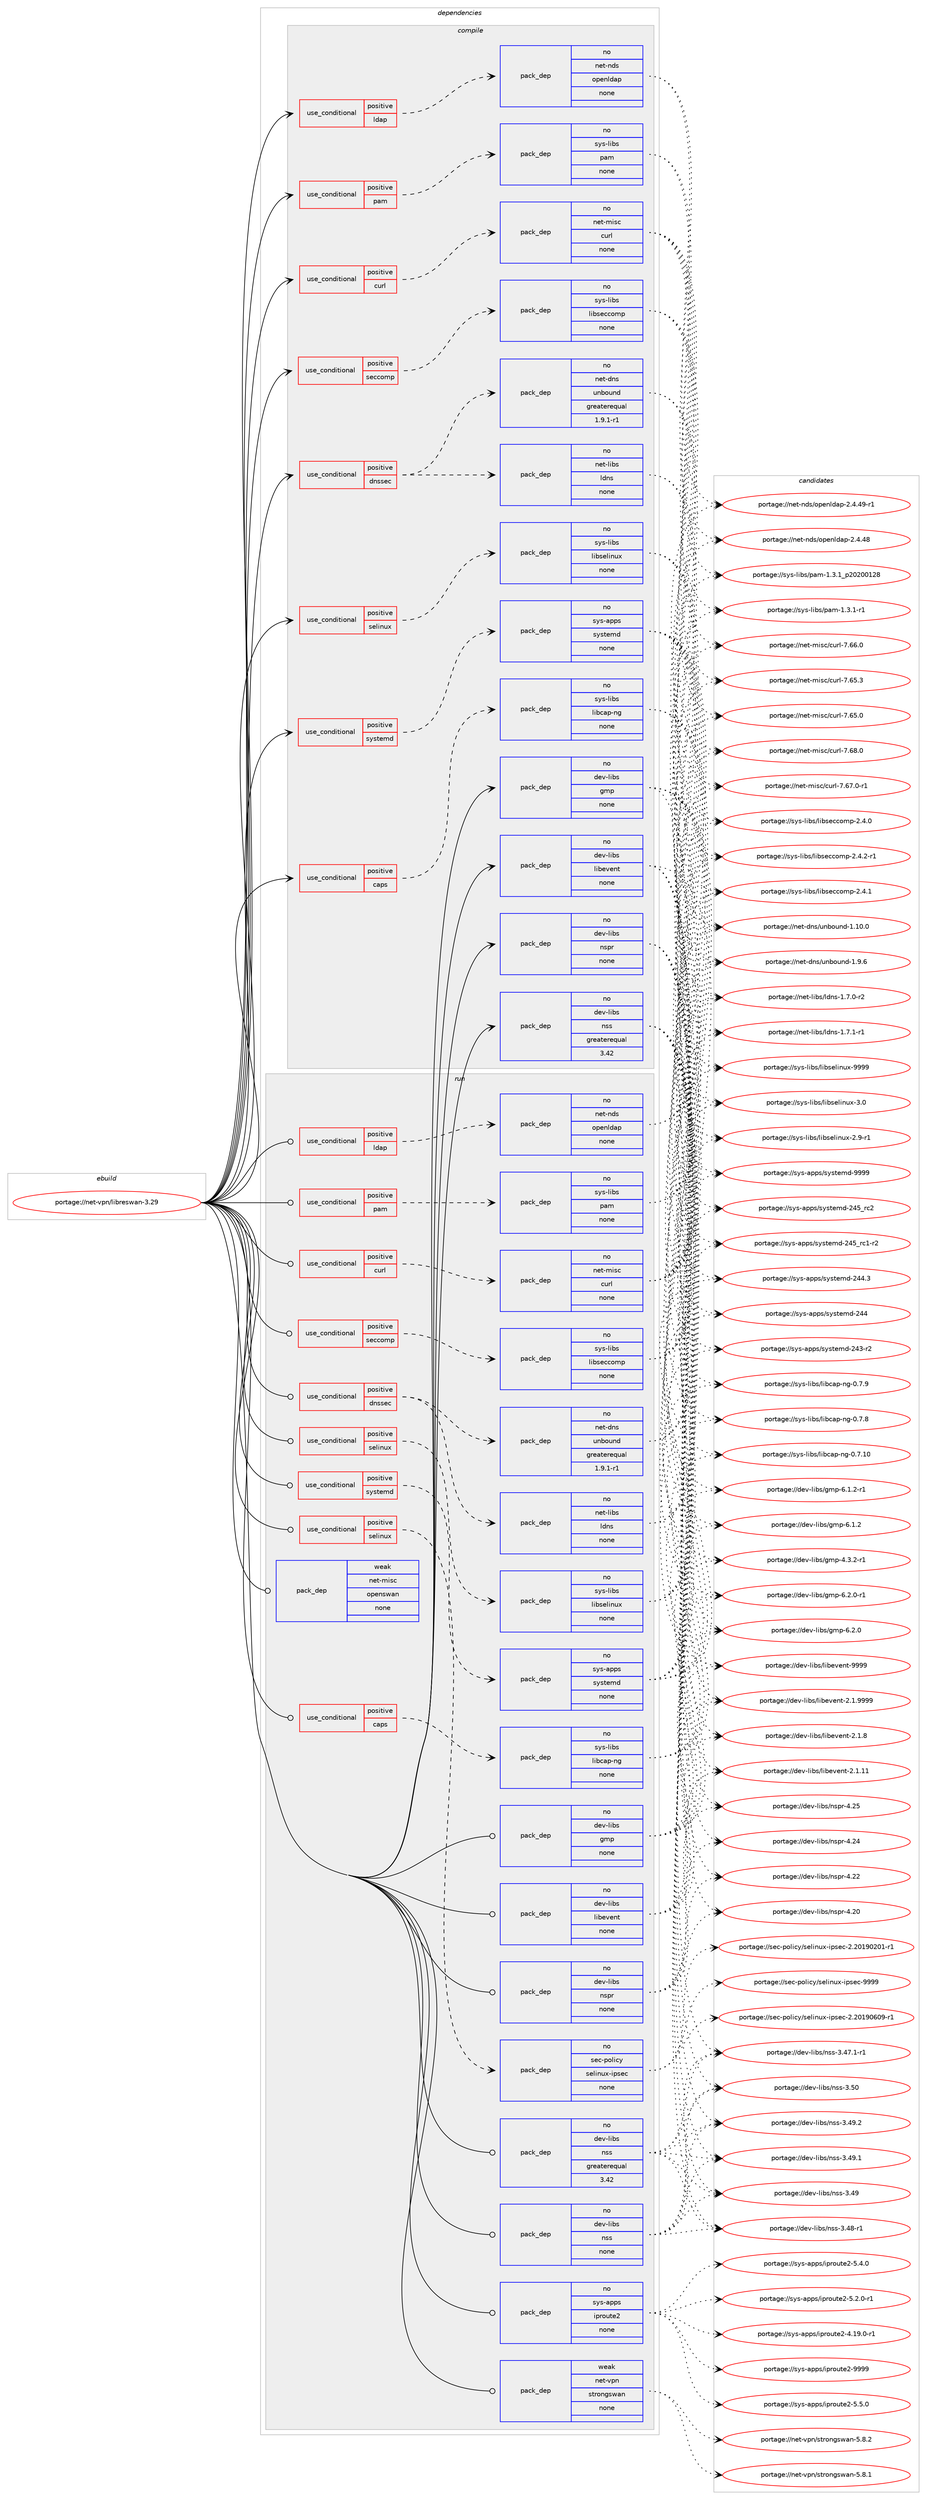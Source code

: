 digraph prolog {

# *************
# Graph options
# *************

newrank=true;
concentrate=true;
compound=true;
graph [rankdir=LR,fontname=Helvetica,fontsize=10,ranksep=1.5];#, ranksep=2.5, nodesep=0.2];
edge  [arrowhead=vee];
node  [fontname=Helvetica,fontsize=10];

# **********
# The ebuild
# **********

subgraph cluster_leftcol {
color=gray;
rank=same;
label=<<i>ebuild</i>>;
id [label="portage://net-vpn/libreswan-3.29", color=red, width=4, href="../net-vpn/libreswan-3.29.svg"];
}

# ****************
# The dependencies
# ****************

subgraph cluster_midcol {
color=gray;
label=<<i>dependencies</i>>;
subgraph cluster_compile {
fillcolor="#eeeeee";
style=filled;
label=<<i>compile</i>>;
subgraph cond12761 {
dependency65614 [label=<<TABLE BORDER="0" CELLBORDER="1" CELLSPACING="0" CELLPADDING="4"><TR><TD ROWSPAN="3" CELLPADDING="10">use_conditional</TD></TR><TR><TD>positive</TD></TR><TR><TD>caps</TD></TR></TABLE>>, shape=none, color=red];
subgraph pack51552 {
dependency65615 [label=<<TABLE BORDER="0" CELLBORDER="1" CELLSPACING="0" CELLPADDING="4" WIDTH="220"><TR><TD ROWSPAN="6" CELLPADDING="30">pack_dep</TD></TR><TR><TD WIDTH="110">no</TD></TR><TR><TD>sys-libs</TD></TR><TR><TD>libcap-ng</TD></TR><TR><TD>none</TD></TR><TR><TD></TD></TR></TABLE>>, shape=none, color=blue];
}
dependency65614:e -> dependency65615:w [weight=20,style="dashed",arrowhead="vee"];
}
id:e -> dependency65614:w [weight=20,style="solid",arrowhead="vee"];
subgraph cond12762 {
dependency65616 [label=<<TABLE BORDER="0" CELLBORDER="1" CELLSPACING="0" CELLPADDING="4"><TR><TD ROWSPAN="3" CELLPADDING="10">use_conditional</TD></TR><TR><TD>positive</TD></TR><TR><TD>curl</TD></TR></TABLE>>, shape=none, color=red];
subgraph pack51553 {
dependency65617 [label=<<TABLE BORDER="0" CELLBORDER="1" CELLSPACING="0" CELLPADDING="4" WIDTH="220"><TR><TD ROWSPAN="6" CELLPADDING="30">pack_dep</TD></TR><TR><TD WIDTH="110">no</TD></TR><TR><TD>net-misc</TD></TR><TR><TD>curl</TD></TR><TR><TD>none</TD></TR><TR><TD></TD></TR></TABLE>>, shape=none, color=blue];
}
dependency65616:e -> dependency65617:w [weight=20,style="dashed",arrowhead="vee"];
}
id:e -> dependency65616:w [weight=20,style="solid",arrowhead="vee"];
subgraph cond12763 {
dependency65618 [label=<<TABLE BORDER="0" CELLBORDER="1" CELLSPACING="0" CELLPADDING="4"><TR><TD ROWSPAN="3" CELLPADDING="10">use_conditional</TD></TR><TR><TD>positive</TD></TR><TR><TD>dnssec</TD></TR></TABLE>>, shape=none, color=red];
subgraph pack51554 {
dependency65619 [label=<<TABLE BORDER="0" CELLBORDER="1" CELLSPACING="0" CELLPADDING="4" WIDTH="220"><TR><TD ROWSPAN="6" CELLPADDING="30">pack_dep</TD></TR><TR><TD WIDTH="110">no</TD></TR><TR><TD>net-dns</TD></TR><TR><TD>unbound</TD></TR><TR><TD>greaterequal</TD></TR><TR><TD>1.9.1-r1</TD></TR></TABLE>>, shape=none, color=blue];
}
dependency65618:e -> dependency65619:w [weight=20,style="dashed",arrowhead="vee"];
subgraph pack51555 {
dependency65620 [label=<<TABLE BORDER="0" CELLBORDER="1" CELLSPACING="0" CELLPADDING="4" WIDTH="220"><TR><TD ROWSPAN="6" CELLPADDING="30">pack_dep</TD></TR><TR><TD WIDTH="110">no</TD></TR><TR><TD>net-libs</TD></TR><TR><TD>ldns</TD></TR><TR><TD>none</TD></TR><TR><TD></TD></TR></TABLE>>, shape=none, color=blue];
}
dependency65618:e -> dependency65620:w [weight=20,style="dashed",arrowhead="vee"];
}
id:e -> dependency65618:w [weight=20,style="solid",arrowhead="vee"];
subgraph cond12764 {
dependency65621 [label=<<TABLE BORDER="0" CELLBORDER="1" CELLSPACING="0" CELLPADDING="4"><TR><TD ROWSPAN="3" CELLPADDING="10">use_conditional</TD></TR><TR><TD>positive</TD></TR><TR><TD>ldap</TD></TR></TABLE>>, shape=none, color=red];
subgraph pack51556 {
dependency65622 [label=<<TABLE BORDER="0" CELLBORDER="1" CELLSPACING="0" CELLPADDING="4" WIDTH="220"><TR><TD ROWSPAN="6" CELLPADDING="30">pack_dep</TD></TR><TR><TD WIDTH="110">no</TD></TR><TR><TD>net-nds</TD></TR><TR><TD>openldap</TD></TR><TR><TD>none</TD></TR><TR><TD></TD></TR></TABLE>>, shape=none, color=blue];
}
dependency65621:e -> dependency65622:w [weight=20,style="dashed",arrowhead="vee"];
}
id:e -> dependency65621:w [weight=20,style="solid",arrowhead="vee"];
subgraph cond12765 {
dependency65623 [label=<<TABLE BORDER="0" CELLBORDER="1" CELLSPACING="0" CELLPADDING="4"><TR><TD ROWSPAN="3" CELLPADDING="10">use_conditional</TD></TR><TR><TD>positive</TD></TR><TR><TD>pam</TD></TR></TABLE>>, shape=none, color=red];
subgraph pack51557 {
dependency65624 [label=<<TABLE BORDER="0" CELLBORDER="1" CELLSPACING="0" CELLPADDING="4" WIDTH="220"><TR><TD ROWSPAN="6" CELLPADDING="30">pack_dep</TD></TR><TR><TD WIDTH="110">no</TD></TR><TR><TD>sys-libs</TD></TR><TR><TD>pam</TD></TR><TR><TD>none</TD></TR><TR><TD></TD></TR></TABLE>>, shape=none, color=blue];
}
dependency65623:e -> dependency65624:w [weight=20,style="dashed",arrowhead="vee"];
}
id:e -> dependency65623:w [weight=20,style="solid",arrowhead="vee"];
subgraph cond12766 {
dependency65625 [label=<<TABLE BORDER="0" CELLBORDER="1" CELLSPACING="0" CELLPADDING="4"><TR><TD ROWSPAN="3" CELLPADDING="10">use_conditional</TD></TR><TR><TD>positive</TD></TR><TR><TD>seccomp</TD></TR></TABLE>>, shape=none, color=red];
subgraph pack51558 {
dependency65626 [label=<<TABLE BORDER="0" CELLBORDER="1" CELLSPACING="0" CELLPADDING="4" WIDTH="220"><TR><TD ROWSPAN="6" CELLPADDING="30">pack_dep</TD></TR><TR><TD WIDTH="110">no</TD></TR><TR><TD>sys-libs</TD></TR><TR><TD>libseccomp</TD></TR><TR><TD>none</TD></TR><TR><TD></TD></TR></TABLE>>, shape=none, color=blue];
}
dependency65625:e -> dependency65626:w [weight=20,style="dashed",arrowhead="vee"];
}
id:e -> dependency65625:w [weight=20,style="solid",arrowhead="vee"];
subgraph cond12767 {
dependency65627 [label=<<TABLE BORDER="0" CELLBORDER="1" CELLSPACING="0" CELLPADDING="4"><TR><TD ROWSPAN="3" CELLPADDING="10">use_conditional</TD></TR><TR><TD>positive</TD></TR><TR><TD>selinux</TD></TR></TABLE>>, shape=none, color=red];
subgraph pack51559 {
dependency65628 [label=<<TABLE BORDER="0" CELLBORDER="1" CELLSPACING="0" CELLPADDING="4" WIDTH="220"><TR><TD ROWSPAN="6" CELLPADDING="30">pack_dep</TD></TR><TR><TD WIDTH="110">no</TD></TR><TR><TD>sys-libs</TD></TR><TR><TD>libselinux</TD></TR><TR><TD>none</TD></TR><TR><TD></TD></TR></TABLE>>, shape=none, color=blue];
}
dependency65627:e -> dependency65628:w [weight=20,style="dashed",arrowhead="vee"];
}
id:e -> dependency65627:w [weight=20,style="solid",arrowhead="vee"];
subgraph cond12768 {
dependency65629 [label=<<TABLE BORDER="0" CELLBORDER="1" CELLSPACING="0" CELLPADDING="4"><TR><TD ROWSPAN="3" CELLPADDING="10">use_conditional</TD></TR><TR><TD>positive</TD></TR><TR><TD>systemd</TD></TR></TABLE>>, shape=none, color=red];
subgraph pack51560 {
dependency65630 [label=<<TABLE BORDER="0" CELLBORDER="1" CELLSPACING="0" CELLPADDING="4" WIDTH="220"><TR><TD ROWSPAN="6" CELLPADDING="30">pack_dep</TD></TR><TR><TD WIDTH="110">no</TD></TR><TR><TD>sys-apps</TD></TR><TR><TD>systemd</TD></TR><TR><TD>none</TD></TR><TR><TD></TD></TR></TABLE>>, shape=none, color=blue];
}
dependency65629:e -> dependency65630:w [weight=20,style="dashed",arrowhead="vee"];
}
id:e -> dependency65629:w [weight=20,style="solid",arrowhead="vee"];
subgraph pack51561 {
dependency65631 [label=<<TABLE BORDER="0" CELLBORDER="1" CELLSPACING="0" CELLPADDING="4" WIDTH="220"><TR><TD ROWSPAN="6" CELLPADDING="30">pack_dep</TD></TR><TR><TD WIDTH="110">no</TD></TR><TR><TD>dev-libs</TD></TR><TR><TD>gmp</TD></TR><TR><TD>none</TD></TR><TR><TD></TD></TR></TABLE>>, shape=none, color=blue];
}
id:e -> dependency65631:w [weight=20,style="solid",arrowhead="vee"];
subgraph pack51562 {
dependency65632 [label=<<TABLE BORDER="0" CELLBORDER="1" CELLSPACING="0" CELLPADDING="4" WIDTH="220"><TR><TD ROWSPAN="6" CELLPADDING="30">pack_dep</TD></TR><TR><TD WIDTH="110">no</TD></TR><TR><TD>dev-libs</TD></TR><TR><TD>libevent</TD></TR><TR><TD>none</TD></TR><TR><TD></TD></TR></TABLE>>, shape=none, color=blue];
}
id:e -> dependency65632:w [weight=20,style="solid",arrowhead="vee"];
subgraph pack51563 {
dependency65633 [label=<<TABLE BORDER="0" CELLBORDER="1" CELLSPACING="0" CELLPADDING="4" WIDTH="220"><TR><TD ROWSPAN="6" CELLPADDING="30">pack_dep</TD></TR><TR><TD WIDTH="110">no</TD></TR><TR><TD>dev-libs</TD></TR><TR><TD>nspr</TD></TR><TR><TD>none</TD></TR><TR><TD></TD></TR></TABLE>>, shape=none, color=blue];
}
id:e -> dependency65633:w [weight=20,style="solid",arrowhead="vee"];
subgraph pack51564 {
dependency65634 [label=<<TABLE BORDER="0" CELLBORDER="1" CELLSPACING="0" CELLPADDING="4" WIDTH="220"><TR><TD ROWSPAN="6" CELLPADDING="30">pack_dep</TD></TR><TR><TD WIDTH="110">no</TD></TR><TR><TD>dev-libs</TD></TR><TR><TD>nss</TD></TR><TR><TD>greaterequal</TD></TR><TR><TD>3.42</TD></TR></TABLE>>, shape=none, color=blue];
}
id:e -> dependency65634:w [weight=20,style="solid",arrowhead="vee"];
}
subgraph cluster_compileandrun {
fillcolor="#eeeeee";
style=filled;
label=<<i>compile and run</i>>;
}
subgraph cluster_run {
fillcolor="#eeeeee";
style=filled;
label=<<i>run</i>>;
subgraph cond12769 {
dependency65635 [label=<<TABLE BORDER="0" CELLBORDER="1" CELLSPACING="0" CELLPADDING="4"><TR><TD ROWSPAN="3" CELLPADDING="10">use_conditional</TD></TR><TR><TD>positive</TD></TR><TR><TD>caps</TD></TR></TABLE>>, shape=none, color=red];
subgraph pack51565 {
dependency65636 [label=<<TABLE BORDER="0" CELLBORDER="1" CELLSPACING="0" CELLPADDING="4" WIDTH="220"><TR><TD ROWSPAN="6" CELLPADDING="30">pack_dep</TD></TR><TR><TD WIDTH="110">no</TD></TR><TR><TD>sys-libs</TD></TR><TR><TD>libcap-ng</TD></TR><TR><TD>none</TD></TR><TR><TD></TD></TR></TABLE>>, shape=none, color=blue];
}
dependency65635:e -> dependency65636:w [weight=20,style="dashed",arrowhead="vee"];
}
id:e -> dependency65635:w [weight=20,style="solid",arrowhead="odot"];
subgraph cond12770 {
dependency65637 [label=<<TABLE BORDER="0" CELLBORDER="1" CELLSPACING="0" CELLPADDING="4"><TR><TD ROWSPAN="3" CELLPADDING="10">use_conditional</TD></TR><TR><TD>positive</TD></TR><TR><TD>curl</TD></TR></TABLE>>, shape=none, color=red];
subgraph pack51566 {
dependency65638 [label=<<TABLE BORDER="0" CELLBORDER="1" CELLSPACING="0" CELLPADDING="4" WIDTH="220"><TR><TD ROWSPAN="6" CELLPADDING="30">pack_dep</TD></TR><TR><TD WIDTH="110">no</TD></TR><TR><TD>net-misc</TD></TR><TR><TD>curl</TD></TR><TR><TD>none</TD></TR><TR><TD></TD></TR></TABLE>>, shape=none, color=blue];
}
dependency65637:e -> dependency65638:w [weight=20,style="dashed",arrowhead="vee"];
}
id:e -> dependency65637:w [weight=20,style="solid",arrowhead="odot"];
subgraph cond12771 {
dependency65639 [label=<<TABLE BORDER="0" CELLBORDER="1" CELLSPACING="0" CELLPADDING="4"><TR><TD ROWSPAN="3" CELLPADDING="10">use_conditional</TD></TR><TR><TD>positive</TD></TR><TR><TD>dnssec</TD></TR></TABLE>>, shape=none, color=red];
subgraph pack51567 {
dependency65640 [label=<<TABLE BORDER="0" CELLBORDER="1" CELLSPACING="0" CELLPADDING="4" WIDTH="220"><TR><TD ROWSPAN="6" CELLPADDING="30">pack_dep</TD></TR><TR><TD WIDTH="110">no</TD></TR><TR><TD>net-dns</TD></TR><TR><TD>unbound</TD></TR><TR><TD>greaterequal</TD></TR><TR><TD>1.9.1-r1</TD></TR></TABLE>>, shape=none, color=blue];
}
dependency65639:e -> dependency65640:w [weight=20,style="dashed",arrowhead="vee"];
subgraph pack51568 {
dependency65641 [label=<<TABLE BORDER="0" CELLBORDER="1" CELLSPACING="0" CELLPADDING="4" WIDTH="220"><TR><TD ROWSPAN="6" CELLPADDING="30">pack_dep</TD></TR><TR><TD WIDTH="110">no</TD></TR><TR><TD>net-libs</TD></TR><TR><TD>ldns</TD></TR><TR><TD>none</TD></TR><TR><TD></TD></TR></TABLE>>, shape=none, color=blue];
}
dependency65639:e -> dependency65641:w [weight=20,style="dashed",arrowhead="vee"];
}
id:e -> dependency65639:w [weight=20,style="solid",arrowhead="odot"];
subgraph cond12772 {
dependency65642 [label=<<TABLE BORDER="0" CELLBORDER="1" CELLSPACING="0" CELLPADDING="4"><TR><TD ROWSPAN="3" CELLPADDING="10">use_conditional</TD></TR><TR><TD>positive</TD></TR><TR><TD>ldap</TD></TR></TABLE>>, shape=none, color=red];
subgraph pack51569 {
dependency65643 [label=<<TABLE BORDER="0" CELLBORDER="1" CELLSPACING="0" CELLPADDING="4" WIDTH="220"><TR><TD ROWSPAN="6" CELLPADDING="30">pack_dep</TD></TR><TR><TD WIDTH="110">no</TD></TR><TR><TD>net-nds</TD></TR><TR><TD>openldap</TD></TR><TR><TD>none</TD></TR><TR><TD></TD></TR></TABLE>>, shape=none, color=blue];
}
dependency65642:e -> dependency65643:w [weight=20,style="dashed",arrowhead="vee"];
}
id:e -> dependency65642:w [weight=20,style="solid",arrowhead="odot"];
subgraph cond12773 {
dependency65644 [label=<<TABLE BORDER="0" CELLBORDER="1" CELLSPACING="0" CELLPADDING="4"><TR><TD ROWSPAN="3" CELLPADDING="10">use_conditional</TD></TR><TR><TD>positive</TD></TR><TR><TD>pam</TD></TR></TABLE>>, shape=none, color=red];
subgraph pack51570 {
dependency65645 [label=<<TABLE BORDER="0" CELLBORDER="1" CELLSPACING="0" CELLPADDING="4" WIDTH="220"><TR><TD ROWSPAN="6" CELLPADDING="30">pack_dep</TD></TR><TR><TD WIDTH="110">no</TD></TR><TR><TD>sys-libs</TD></TR><TR><TD>pam</TD></TR><TR><TD>none</TD></TR><TR><TD></TD></TR></TABLE>>, shape=none, color=blue];
}
dependency65644:e -> dependency65645:w [weight=20,style="dashed",arrowhead="vee"];
}
id:e -> dependency65644:w [weight=20,style="solid",arrowhead="odot"];
subgraph cond12774 {
dependency65646 [label=<<TABLE BORDER="0" CELLBORDER="1" CELLSPACING="0" CELLPADDING="4"><TR><TD ROWSPAN="3" CELLPADDING="10">use_conditional</TD></TR><TR><TD>positive</TD></TR><TR><TD>seccomp</TD></TR></TABLE>>, shape=none, color=red];
subgraph pack51571 {
dependency65647 [label=<<TABLE BORDER="0" CELLBORDER="1" CELLSPACING="0" CELLPADDING="4" WIDTH="220"><TR><TD ROWSPAN="6" CELLPADDING="30">pack_dep</TD></TR><TR><TD WIDTH="110">no</TD></TR><TR><TD>sys-libs</TD></TR><TR><TD>libseccomp</TD></TR><TR><TD>none</TD></TR><TR><TD></TD></TR></TABLE>>, shape=none, color=blue];
}
dependency65646:e -> dependency65647:w [weight=20,style="dashed",arrowhead="vee"];
}
id:e -> dependency65646:w [weight=20,style="solid",arrowhead="odot"];
subgraph cond12775 {
dependency65648 [label=<<TABLE BORDER="0" CELLBORDER="1" CELLSPACING="0" CELLPADDING="4"><TR><TD ROWSPAN="3" CELLPADDING="10">use_conditional</TD></TR><TR><TD>positive</TD></TR><TR><TD>selinux</TD></TR></TABLE>>, shape=none, color=red];
subgraph pack51572 {
dependency65649 [label=<<TABLE BORDER="0" CELLBORDER="1" CELLSPACING="0" CELLPADDING="4" WIDTH="220"><TR><TD ROWSPAN="6" CELLPADDING="30">pack_dep</TD></TR><TR><TD WIDTH="110">no</TD></TR><TR><TD>sec-policy</TD></TR><TR><TD>selinux-ipsec</TD></TR><TR><TD>none</TD></TR><TR><TD></TD></TR></TABLE>>, shape=none, color=blue];
}
dependency65648:e -> dependency65649:w [weight=20,style="dashed",arrowhead="vee"];
}
id:e -> dependency65648:w [weight=20,style="solid",arrowhead="odot"];
subgraph cond12776 {
dependency65650 [label=<<TABLE BORDER="0" CELLBORDER="1" CELLSPACING="0" CELLPADDING="4"><TR><TD ROWSPAN="3" CELLPADDING="10">use_conditional</TD></TR><TR><TD>positive</TD></TR><TR><TD>selinux</TD></TR></TABLE>>, shape=none, color=red];
subgraph pack51573 {
dependency65651 [label=<<TABLE BORDER="0" CELLBORDER="1" CELLSPACING="0" CELLPADDING="4" WIDTH="220"><TR><TD ROWSPAN="6" CELLPADDING="30">pack_dep</TD></TR><TR><TD WIDTH="110">no</TD></TR><TR><TD>sys-libs</TD></TR><TR><TD>libselinux</TD></TR><TR><TD>none</TD></TR><TR><TD></TD></TR></TABLE>>, shape=none, color=blue];
}
dependency65650:e -> dependency65651:w [weight=20,style="dashed",arrowhead="vee"];
}
id:e -> dependency65650:w [weight=20,style="solid",arrowhead="odot"];
subgraph cond12777 {
dependency65652 [label=<<TABLE BORDER="0" CELLBORDER="1" CELLSPACING="0" CELLPADDING="4"><TR><TD ROWSPAN="3" CELLPADDING="10">use_conditional</TD></TR><TR><TD>positive</TD></TR><TR><TD>systemd</TD></TR></TABLE>>, shape=none, color=red];
subgraph pack51574 {
dependency65653 [label=<<TABLE BORDER="0" CELLBORDER="1" CELLSPACING="0" CELLPADDING="4" WIDTH="220"><TR><TD ROWSPAN="6" CELLPADDING="30">pack_dep</TD></TR><TR><TD WIDTH="110">no</TD></TR><TR><TD>sys-apps</TD></TR><TR><TD>systemd</TD></TR><TR><TD>none</TD></TR><TR><TD></TD></TR></TABLE>>, shape=none, color=blue];
}
dependency65652:e -> dependency65653:w [weight=20,style="dashed",arrowhead="vee"];
}
id:e -> dependency65652:w [weight=20,style="solid",arrowhead="odot"];
subgraph pack51575 {
dependency65654 [label=<<TABLE BORDER="0" CELLBORDER="1" CELLSPACING="0" CELLPADDING="4" WIDTH="220"><TR><TD ROWSPAN="6" CELLPADDING="30">pack_dep</TD></TR><TR><TD WIDTH="110">no</TD></TR><TR><TD>dev-libs</TD></TR><TR><TD>gmp</TD></TR><TR><TD>none</TD></TR><TR><TD></TD></TR></TABLE>>, shape=none, color=blue];
}
id:e -> dependency65654:w [weight=20,style="solid",arrowhead="odot"];
subgraph pack51576 {
dependency65655 [label=<<TABLE BORDER="0" CELLBORDER="1" CELLSPACING="0" CELLPADDING="4" WIDTH="220"><TR><TD ROWSPAN="6" CELLPADDING="30">pack_dep</TD></TR><TR><TD WIDTH="110">no</TD></TR><TR><TD>dev-libs</TD></TR><TR><TD>libevent</TD></TR><TR><TD>none</TD></TR><TR><TD></TD></TR></TABLE>>, shape=none, color=blue];
}
id:e -> dependency65655:w [weight=20,style="solid",arrowhead="odot"];
subgraph pack51577 {
dependency65656 [label=<<TABLE BORDER="0" CELLBORDER="1" CELLSPACING="0" CELLPADDING="4" WIDTH="220"><TR><TD ROWSPAN="6" CELLPADDING="30">pack_dep</TD></TR><TR><TD WIDTH="110">no</TD></TR><TR><TD>dev-libs</TD></TR><TR><TD>nspr</TD></TR><TR><TD>none</TD></TR><TR><TD></TD></TR></TABLE>>, shape=none, color=blue];
}
id:e -> dependency65656:w [weight=20,style="solid",arrowhead="odot"];
subgraph pack51578 {
dependency65657 [label=<<TABLE BORDER="0" CELLBORDER="1" CELLSPACING="0" CELLPADDING="4" WIDTH="220"><TR><TD ROWSPAN="6" CELLPADDING="30">pack_dep</TD></TR><TR><TD WIDTH="110">no</TD></TR><TR><TD>dev-libs</TD></TR><TR><TD>nss</TD></TR><TR><TD>greaterequal</TD></TR><TR><TD>3.42</TD></TR></TABLE>>, shape=none, color=blue];
}
id:e -> dependency65657:w [weight=20,style="solid",arrowhead="odot"];
subgraph pack51579 {
dependency65658 [label=<<TABLE BORDER="0" CELLBORDER="1" CELLSPACING="0" CELLPADDING="4" WIDTH="220"><TR><TD ROWSPAN="6" CELLPADDING="30">pack_dep</TD></TR><TR><TD WIDTH="110">no</TD></TR><TR><TD>dev-libs</TD></TR><TR><TD>nss</TD></TR><TR><TD>none</TD></TR><TR><TD></TD></TR></TABLE>>, shape=none, color=blue];
}
id:e -> dependency65658:w [weight=20,style="solid",arrowhead="odot"];
subgraph pack51580 {
dependency65659 [label=<<TABLE BORDER="0" CELLBORDER="1" CELLSPACING="0" CELLPADDING="4" WIDTH="220"><TR><TD ROWSPAN="6" CELLPADDING="30">pack_dep</TD></TR><TR><TD WIDTH="110">no</TD></TR><TR><TD>sys-apps</TD></TR><TR><TD>iproute2</TD></TR><TR><TD>none</TD></TR><TR><TD></TD></TR></TABLE>>, shape=none, color=blue];
}
id:e -> dependency65659:w [weight=20,style="solid",arrowhead="odot"];
subgraph pack51581 {
dependency65660 [label=<<TABLE BORDER="0" CELLBORDER="1" CELLSPACING="0" CELLPADDING="4" WIDTH="220"><TR><TD ROWSPAN="6" CELLPADDING="30">pack_dep</TD></TR><TR><TD WIDTH="110">weak</TD></TR><TR><TD>net-misc</TD></TR><TR><TD>openswan</TD></TR><TR><TD>none</TD></TR><TR><TD></TD></TR></TABLE>>, shape=none, color=blue];
}
id:e -> dependency65660:w [weight=20,style="solid",arrowhead="odot"];
subgraph pack51582 {
dependency65661 [label=<<TABLE BORDER="0" CELLBORDER="1" CELLSPACING="0" CELLPADDING="4" WIDTH="220"><TR><TD ROWSPAN="6" CELLPADDING="30">pack_dep</TD></TR><TR><TD WIDTH="110">weak</TD></TR><TR><TD>net-vpn</TD></TR><TR><TD>strongswan</TD></TR><TR><TD>none</TD></TR><TR><TD></TD></TR></TABLE>>, shape=none, color=blue];
}
id:e -> dependency65661:w [weight=20,style="solid",arrowhead="odot"];
}
}

# **************
# The candidates
# **************

subgraph cluster_choices {
rank=same;
color=gray;
label=<<i>candidates</i>>;

subgraph choice51552 {
color=black;
nodesep=1;
choice11512111545108105981154710810598999711245110103454846554657 [label="portage://sys-libs/libcap-ng-0.7.9", color=red, width=4,href="../sys-libs/libcap-ng-0.7.9.svg"];
choice11512111545108105981154710810598999711245110103454846554656 [label="portage://sys-libs/libcap-ng-0.7.8", color=red, width=4,href="../sys-libs/libcap-ng-0.7.8.svg"];
choice1151211154510810598115471081059899971124511010345484655464948 [label="portage://sys-libs/libcap-ng-0.7.10", color=red, width=4,href="../sys-libs/libcap-ng-0.7.10.svg"];
dependency65615:e -> choice11512111545108105981154710810598999711245110103454846554657:w [style=dotted,weight="100"];
dependency65615:e -> choice11512111545108105981154710810598999711245110103454846554656:w [style=dotted,weight="100"];
dependency65615:e -> choice1151211154510810598115471081059899971124511010345484655464948:w [style=dotted,weight="100"];
}
subgraph choice51553 {
color=black;
nodesep=1;
choice1101011164510910511599479911711410845554654564648 [label="portage://net-misc/curl-7.68.0", color=red, width=4,href="../net-misc/curl-7.68.0.svg"];
choice11010111645109105115994799117114108455546545546484511449 [label="portage://net-misc/curl-7.67.0-r1", color=red, width=4,href="../net-misc/curl-7.67.0-r1.svg"];
choice1101011164510910511599479911711410845554654544648 [label="portage://net-misc/curl-7.66.0", color=red, width=4,href="../net-misc/curl-7.66.0.svg"];
choice1101011164510910511599479911711410845554654534651 [label="portage://net-misc/curl-7.65.3", color=red, width=4,href="../net-misc/curl-7.65.3.svg"];
choice1101011164510910511599479911711410845554654534648 [label="portage://net-misc/curl-7.65.0", color=red, width=4,href="../net-misc/curl-7.65.0.svg"];
dependency65617:e -> choice1101011164510910511599479911711410845554654564648:w [style=dotted,weight="100"];
dependency65617:e -> choice11010111645109105115994799117114108455546545546484511449:w [style=dotted,weight="100"];
dependency65617:e -> choice1101011164510910511599479911711410845554654544648:w [style=dotted,weight="100"];
dependency65617:e -> choice1101011164510910511599479911711410845554654534651:w [style=dotted,weight="100"];
dependency65617:e -> choice1101011164510910511599479911711410845554654534648:w [style=dotted,weight="100"];
}
subgraph choice51554 {
color=black;
nodesep=1;
choice110101116451001101154711711098111117110100454946574654 [label="portage://net-dns/unbound-1.9.6", color=red, width=4,href="../net-dns/unbound-1.9.6.svg"];
choice11010111645100110115471171109811111711010045494649484648 [label="portage://net-dns/unbound-1.10.0", color=red, width=4,href="../net-dns/unbound-1.10.0.svg"];
dependency65619:e -> choice110101116451001101154711711098111117110100454946574654:w [style=dotted,weight="100"];
dependency65619:e -> choice11010111645100110115471171109811111711010045494649484648:w [style=dotted,weight="100"];
}
subgraph choice51555 {
color=black;
nodesep=1;
choice1101011164510810598115471081001101154549465546494511449 [label="portage://net-libs/ldns-1.7.1-r1", color=red, width=4,href="../net-libs/ldns-1.7.1-r1.svg"];
choice1101011164510810598115471081001101154549465546484511450 [label="portage://net-libs/ldns-1.7.0-r2", color=red, width=4,href="../net-libs/ldns-1.7.0-r2.svg"];
dependency65620:e -> choice1101011164510810598115471081001101154549465546494511449:w [style=dotted,weight="100"];
dependency65620:e -> choice1101011164510810598115471081001101154549465546484511450:w [style=dotted,weight="100"];
}
subgraph choice51556 {
color=black;
nodesep=1;
choice110101116451101001154711111210111010810097112455046524652574511449 [label="portage://net-nds/openldap-2.4.49-r1", color=red, width=4,href="../net-nds/openldap-2.4.49-r1.svg"];
choice11010111645110100115471111121011101081009711245504652465256 [label="portage://net-nds/openldap-2.4.48", color=red, width=4,href="../net-nds/openldap-2.4.48.svg"];
dependency65622:e -> choice110101116451101001154711111210111010810097112455046524652574511449:w [style=dotted,weight="100"];
dependency65622:e -> choice11010111645110100115471111121011101081009711245504652465256:w [style=dotted,weight="100"];
}
subgraph choice51557 {
color=black;
nodesep=1;
choice11512111545108105981154711297109454946514649951125048504848495056 [label="portage://sys-libs/pam-1.3.1_p20200128", color=red, width=4,href="../sys-libs/pam-1.3.1_p20200128.svg"];
choice115121115451081059811547112971094549465146494511449 [label="portage://sys-libs/pam-1.3.1-r1", color=red, width=4,href="../sys-libs/pam-1.3.1-r1.svg"];
dependency65624:e -> choice11512111545108105981154711297109454946514649951125048504848495056:w [style=dotted,weight="100"];
dependency65624:e -> choice115121115451081059811547112971094549465146494511449:w [style=dotted,weight="100"];
}
subgraph choice51558 {
color=black;
nodesep=1;
choice1151211154510810598115471081059811510199991111091124550465246504511449 [label="portage://sys-libs/libseccomp-2.4.2-r1", color=red, width=4,href="../sys-libs/libseccomp-2.4.2-r1.svg"];
choice115121115451081059811547108105981151019999111109112455046524649 [label="portage://sys-libs/libseccomp-2.4.1", color=red, width=4,href="../sys-libs/libseccomp-2.4.1.svg"];
choice115121115451081059811547108105981151019999111109112455046524648 [label="portage://sys-libs/libseccomp-2.4.0", color=red, width=4,href="../sys-libs/libseccomp-2.4.0.svg"];
dependency65626:e -> choice1151211154510810598115471081059811510199991111091124550465246504511449:w [style=dotted,weight="100"];
dependency65626:e -> choice115121115451081059811547108105981151019999111109112455046524649:w [style=dotted,weight="100"];
dependency65626:e -> choice115121115451081059811547108105981151019999111109112455046524648:w [style=dotted,weight="100"];
}
subgraph choice51559 {
color=black;
nodesep=1;
choice115121115451081059811547108105981151011081051101171204557575757 [label="portage://sys-libs/libselinux-9999", color=red, width=4,href="../sys-libs/libselinux-9999.svg"];
choice1151211154510810598115471081059811510110810511011712045514648 [label="portage://sys-libs/libselinux-3.0", color=red, width=4,href="../sys-libs/libselinux-3.0.svg"];
choice11512111545108105981154710810598115101108105110117120455046574511449 [label="portage://sys-libs/libselinux-2.9-r1", color=red, width=4,href="../sys-libs/libselinux-2.9-r1.svg"];
dependency65628:e -> choice115121115451081059811547108105981151011081051101171204557575757:w [style=dotted,weight="100"];
dependency65628:e -> choice1151211154510810598115471081059811510110810511011712045514648:w [style=dotted,weight="100"];
dependency65628:e -> choice11512111545108105981154710810598115101108105110117120455046574511449:w [style=dotted,weight="100"];
}
subgraph choice51560 {
color=black;
nodesep=1;
choice1151211154597112112115471151211151161011091004557575757 [label="portage://sys-apps/systemd-9999", color=red, width=4,href="../sys-apps/systemd-9999.svg"];
choice11512111545971121121154711512111511610110910045505253951149950 [label="portage://sys-apps/systemd-245_rc2", color=red, width=4,href="../sys-apps/systemd-245_rc2.svg"];
choice115121115459711211211547115121115116101109100455052539511499494511450 [label="portage://sys-apps/systemd-245_rc1-r2", color=red, width=4,href="../sys-apps/systemd-245_rc1-r2.svg"];
choice115121115459711211211547115121115116101109100455052524651 [label="portage://sys-apps/systemd-244.3", color=red, width=4,href="../sys-apps/systemd-244.3.svg"];
choice11512111545971121121154711512111511610110910045505252 [label="portage://sys-apps/systemd-244", color=red, width=4,href="../sys-apps/systemd-244.svg"];
choice115121115459711211211547115121115116101109100455052514511450 [label="portage://sys-apps/systemd-243-r2", color=red, width=4,href="../sys-apps/systemd-243-r2.svg"];
dependency65630:e -> choice1151211154597112112115471151211151161011091004557575757:w [style=dotted,weight="100"];
dependency65630:e -> choice11512111545971121121154711512111511610110910045505253951149950:w [style=dotted,weight="100"];
dependency65630:e -> choice115121115459711211211547115121115116101109100455052539511499494511450:w [style=dotted,weight="100"];
dependency65630:e -> choice115121115459711211211547115121115116101109100455052524651:w [style=dotted,weight="100"];
dependency65630:e -> choice11512111545971121121154711512111511610110910045505252:w [style=dotted,weight="100"];
dependency65630:e -> choice115121115459711211211547115121115116101109100455052514511450:w [style=dotted,weight="100"];
}
subgraph choice51561 {
color=black;
nodesep=1;
choice1001011184510810598115471031091124554465046484511449 [label="portage://dev-libs/gmp-6.2.0-r1", color=red, width=4,href="../dev-libs/gmp-6.2.0-r1.svg"];
choice100101118451081059811547103109112455446504648 [label="portage://dev-libs/gmp-6.2.0", color=red, width=4,href="../dev-libs/gmp-6.2.0.svg"];
choice1001011184510810598115471031091124554464946504511449 [label="portage://dev-libs/gmp-6.1.2-r1", color=red, width=4,href="../dev-libs/gmp-6.1.2-r1.svg"];
choice100101118451081059811547103109112455446494650 [label="portage://dev-libs/gmp-6.1.2", color=red, width=4,href="../dev-libs/gmp-6.1.2.svg"];
choice1001011184510810598115471031091124552465146504511449 [label="portage://dev-libs/gmp-4.3.2-r1", color=red, width=4,href="../dev-libs/gmp-4.3.2-r1.svg"];
dependency65631:e -> choice1001011184510810598115471031091124554465046484511449:w [style=dotted,weight="100"];
dependency65631:e -> choice100101118451081059811547103109112455446504648:w [style=dotted,weight="100"];
dependency65631:e -> choice1001011184510810598115471031091124554464946504511449:w [style=dotted,weight="100"];
dependency65631:e -> choice100101118451081059811547103109112455446494650:w [style=dotted,weight="100"];
dependency65631:e -> choice1001011184510810598115471031091124552465146504511449:w [style=dotted,weight="100"];
}
subgraph choice51562 {
color=black;
nodesep=1;
choice100101118451081059811547108105981011181011101164557575757 [label="portage://dev-libs/libevent-9999", color=red, width=4,href="../dev-libs/libevent-9999.svg"];
choice10010111845108105981154710810598101118101110116455046494657575757 [label="portage://dev-libs/libevent-2.1.9999", color=red, width=4,href="../dev-libs/libevent-2.1.9999.svg"];
choice10010111845108105981154710810598101118101110116455046494656 [label="portage://dev-libs/libevent-2.1.8", color=red, width=4,href="../dev-libs/libevent-2.1.8.svg"];
choice1001011184510810598115471081059810111810111011645504649464949 [label="portage://dev-libs/libevent-2.1.11", color=red, width=4,href="../dev-libs/libevent-2.1.11.svg"];
dependency65632:e -> choice100101118451081059811547108105981011181011101164557575757:w [style=dotted,weight="100"];
dependency65632:e -> choice10010111845108105981154710810598101118101110116455046494657575757:w [style=dotted,weight="100"];
dependency65632:e -> choice10010111845108105981154710810598101118101110116455046494656:w [style=dotted,weight="100"];
dependency65632:e -> choice1001011184510810598115471081059810111810111011645504649464949:w [style=dotted,weight="100"];
}
subgraph choice51563 {
color=black;
nodesep=1;
choice1001011184510810598115471101151121144552465053 [label="portage://dev-libs/nspr-4.25", color=red, width=4,href="../dev-libs/nspr-4.25.svg"];
choice1001011184510810598115471101151121144552465052 [label="portage://dev-libs/nspr-4.24", color=red, width=4,href="../dev-libs/nspr-4.24.svg"];
choice1001011184510810598115471101151121144552465050 [label="portage://dev-libs/nspr-4.22", color=red, width=4,href="../dev-libs/nspr-4.22.svg"];
choice1001011184510810598115471101151121144552465048 [label="portage://dev-libs/nspr-4.20", color=red, width=4,href="../dev-libs/nspr-4.20.svg"];
dependency65633:e -> choice1001011184510810598115471101151121144552465053:w [style=dotted,weight="100"];
dependency65633:e -> choice1001011184510810598115471101151121144552465052:w [style=dotted,weight="100"];
dependency65633:e -> choice1001011184510810598115471101151121144552465050:w [style=dotted,weight="100"];
dependency65633:e -> choice1001011184510810598115471101151121144552465048:w [style=dotted,weight="100"];
}
subgraph choice51564 {
color=black;
nodesep=1;
choice1001011184510810598115471101151154551465348 [label="portage://dev-libs/nss-3.50", color=red, width=4,href="../dev-libs/nss-3.50.svg"];
choice10010111845108105981154711011511545514652574650 [label="portage://dev-libs/nss-3.49.2", color=red, width=4,href="../dev-libs/nss-3.49.2.svg"];
choice10010111845108105981154711011511545514652574649 [label="portage://dev-libs/nss-3.49.1", color=red, width=4,href="../dev-libs/nss-3.49.1.svg"];
choice1001011184510810598115471101151154551465257 [label="portage://dev-libs/nss-3.49", color=red, width=4,href="../dev-libs/nss-3.49.svg"];
choice10010111845108105981154711011511545514652564511449 [label="portage://dev-libs/nss-3.48-r1", color=red, width=4,href="../dev-libs/nss-3.48-r1.svg"];
choice100101118451081059811547110115115455146525546494511449 [label="portage://dev-libs/nss-3.47.1-r1", color=red, width=4,href="../dev-libs/nss-3.47.1-r1.svg"];
dependency65634:e -> choice1001011184510810598115471101151154551465348:w [style=dotted,weight="100"];
dependency65634:e -> choice10010111845108105981154711011511545514652574650:w [style=dotted,weight="100"];
dependency65634:e -> choice10010111845108105981154711011511545514652574649:w [style=dotted,weight="100"];
dependency65634:e -> choice1001011184510810598115471101151154551465257:w [style=dotted,weight="100"];
dependency65634:e -> choice10010111845108105981154711011511545514652564511449:w [style=dotted,weight="100"];
dependency65634:e -> choice100101118451081059811547110115115455146525546494511449:w [style=dotted,weight="100"];
}
subgraph choice51565 {
color=black;
nodesep=1;
choice11512111545108105981154710810598999711245110103454846554657 [label="portage://sys-libs/libcap-ng-0.7.9", color=red, width=4,href="../sys-libs/libcap-ng-0.7.9.svg"];
choice11512111545108105981154710810598999711245110103454846554656 [label="portage://sys-libs/libcap-ng-0.7.8", color=red, width=4,href="../sys-libs/libcap-ng-0.7.8.svg"];
choice1151211154510810598115471081059899971124511010345484655464948 [label="portage://sys-libs/libcap-ng-0.7.10", color=red, width=4,href="../sys-libs/libcap-ng-0.7.10.svg"];
dependency65636:e -> choice11512111545108105981154710810598999711245110103454846554657:w [style=dotted,weight="100"];
dependency65636:e -> choice11512111545108105981154710810598999711245110103454846554656:w [style=dotted,weight="100"];
dependency65636:e -> choice1151211154510810598115471081059899971124511010345484655464948:w [style=dotted,weight="100"];
}
subgraph choice51566 {
color=black;
nodesep=1;
choice1101011164510910511599479911711410845554654564648 [label="portage://net-misc/curl-7.68.0", color=red, width=4,href="../net-misc/curl-7.68.0.svg"];
choice11010111645109105115994799117114108455546545546484511449 [label="portage://net-misc/curl-7.67.0-r1", color=red, width=4,href="../net-misc/curl-7.67.0-r1.svg"];
choice1101011164510910511599479911711410845554654544648 [label="portage://net-misc/curl-7.66.0", color=red, width=4,href="../net-misc/curl-7.66.0.svg"];
choice1101011164510910511599479911711410845554654534651 [label="portage://net-misc/curl-7.65.3", color=red, width=4,href="../net-misc/curl-7.65.3.svg"];
choice1101011164510910511599479911711410845554654534648 [label="portage://net-misc/curl-7.65.0", color=red, width=4,href="../net-misc/curl-7.65.0.svg"];
dependency65638:e -> choice1101011164510910511599479911711410845554654564648:w [style=dotted,weight="100"];
dependency65638:e -> choice11010111645109105115994799117114108455546545546484511449:w [style=dotted,weight="100"];
dependency65638:e -> choice1101011164510910511599479911711410845554654544648:w [style=dotted,weight="100"];
dependency65638:e -> choice1101011164510910511599479911711410845554654534651:w [style=dotted,weight="100"];
dependency65638:e -> choice1101011164510910511599479911711410845554654534648:w [style=dotted,weight="100"];
}
subgraph choice51567 {
color=black;
nodesep=1;
choice110101116451001101154711711098111117110100454946574654 [label="portage://net-dns/unbound-1.9.6", color=red, width=4,href="../net-dns/unbound-1.9.6.svg"];
choice11010111645100110115471171109811111711010045494649484648 [label="portage://net-dns/unbound-1.10.0", color=red, width=4,href="../net-dns/unbound-1.10.0.svg"];
dependency65640:e -> choice110101116451001101154711711098111117110100454946574654:w [style=dotted,weight="100"];
dependency65640:e -> choice11010111645100110115471171109811111711010045494649484648:w [style=dotted,weight="100"];
}
subgraph choice51568 {
color=black;
nodesep=1;
choice1101011164510810598115471081001101154549465546494511449 [label="portage://net-libs/ldns-1.7.1-r1", color=red, width=4,href="../net-libs/ldns-1.7.1-r1.svg"];
choice1101011164510810598115471081001101154549465546484511450 [label="portage://net-libs/ldns-1.7.0-r2", color=red, width=4,href="../net-libs/ldns-1.7.0-r2.svg"];
dependency65641:e -> choice1101011164510810598115471081001101154549465546494511449:w [style=dotted,weight="100"];
dependency65641:e -> choice1101011164510810598115471081001101154549465546484511450:w [style=dotted,weight="100"];
}
subgraph choice51569 {
color=black;
nodesep=1;
choice110101116451101001154711111210111010810097112455046524652574511449 [label="portage://net-nds/openldap-2.4.49-r1", color=red, width=4,href="../net-nds/openldap-2.4.49-r1.svg"];
choice11010111645110100115471111121011101081009711245504652465256 [label="portage://net-nds/openldap-2.4.48", color=red, width=4,href="../net-nds/openldap-2.4.48.svg"];
dependency65643:e -> choice110101116451101001154711111210111010810097112455046524652574511449:w [style=dotted,weight="100"];
dependency65643:e -> choice11010111645110100115471111121011101081009711245504652465256:w [style=dotted,weight="100"];
}
subgraph choice51570 {
color=black;
nodesep=1;
choice11512111545108105981154711297109454946514649951125048504848495056 [label="portage://sys-libs/pam-1.3.1_p20200128", color=red, width=4,href="../sys-libs/pam-1.3.1_p20200128.svg"];
choice115121115451081059811547112971094549465146494511449 [label="portage://sys-libs/pam-1.3.1-r1", color=red, width=4,href="../sys-libs/pam-1.3.1-r1.svg"];
dependency65645:e -> choice11512111545108105981154711297109454946514649951125048504848495056:w [style=dotted,weight="100"];
dependency65645:e -> choice115121115451081059811547112971094549465146494511449:w [style=dotted,weight="100"];
}
subgraph choice51571 {
color=black;
nodesep=1;
choice1151211154510810598115471081059811510199991111091124550465246504511449 [label="portage://sys-libs/libseccomp-2.4.2-r1", color=red, width=4,href="../sys-libs/libseccomp-2.4.2-r1.svg"];
choice115121115451081059811547108105981151019999111109112455046524649 [label="portage://sys-libs/libseccomp-2.4.1", color=red, width=4,href="../sys-libs/libseccomp-2.4.1.svg"];
choice115121115451081059811547108105981151019999111109112455046524648 [label="portage://sys-libs/libseccomp-2.4.0", color=red, width=4,href="../sys-libs/libseccomp-2.4.0.svg"];
dependency65647:e -> choice1151211154510810598115471081059811510199991111091124550465246504511449:w [style=dotted,weight="100"];
dependency65647:e -> choice115121115451081059811547108105981151019999111109112455046524649:w [style=dotted,weight="100"];
dependency65647:e -> choice115121115451081059811547108105981151019999111109112455046524648:w [style=dotted,weight="100"];
}
subgraph choice51572 {
color=black;
nodesep=1;
choice1151019945112111108105991214711510110810511011712045105112115101994557575757 [label="portage://sec-policy/selinux-ipsec-9999", color=red, width=4,href="../sec-policy/selinux-ipsec-9999.svg"];
choice11510199451121111081059912147115101108105110117120451051121151019945504650484957485448574511449 [label="portage://sec-policy/selinux-ipsec-2.20190609-r1", color=red, width=4,href="../sec-policy/selinux-ipsec-2.20190609-r1.svg"];
choice11510199451121111081059912147115101108105110117120451051121151019945504650484957485048494511449 [label="portage://sec-policy/selinux-ipsec-2.20190201-r1", color=red, width=4,href="../sec-policy/selinux-ipsec-2.20190201-r1.svg"];
dependency65649:e -> choice1151019945112111108105991214711510110810511011712045105112115101994557575757:w [style=dotted,weight="100"];
dependency65649:e -> choice11510199451121111081059912147115101108105110117120451051121151019945504650484957485448574511449:w [style=dotted,weight="100"];
dependency65649:e -> choice11510199451121111081059912147115101108105110117120451051121151019945504650484957485048494511449:w [style=dotted,weight="100"];
}
subgraph choice51573 {
color=black;
nodesep=1;
choice115121115451081059811547108105981151011081051101171204557575757 [label="portage://sys-libs/libselinux-9999", color=red, width=4,href="../sys-libs/libselinux-9999.svg"];
choice1151211154510810598115471081059811510110810511011712045514648 [label="portage://sys-libs/libselinux-3.0", color=red, width=4,href="../sys-libs/libselinux-3.0.svg"];
choice11512111545108105981154710810598115101108105110117120455046574511449 [label="portage://sys-libs/libselinux-2.9-r1", color=red, width=4,href="../sys-libs/libselinux-2.9-r1.svg"];
dependency65651:e -> choice115121115451081059811547108105981151011081051101171204557575757:w [style=dotted,weight="100"];
dependency65651:e -> choice1151211154510810598115471081059811510110810511011712045514648:w [style=dotted,weight="100"];
dependency65651:e -> choice11512111545108105981154710810598115101108105110117120455046574511449:w [style=dotted,weight="100"];
}
subgraph choice51574 {
color=black;
nodesep=1;
choice1151211154597112112115471151211151161011091004557575757 [label="portage://sys-apps/systemd-9999", color=red, width=4,href="../sys-apps/systemd-9999.svg"];
choice11512111545971121121154711512111511610110910045505253951149950 [label="portage://sys-apps/systemd-245_rc2", color=red, width=4,href="../sys-apps/systemd-245_rc2.svg"];
choice115121115459711211211547115121115116101109100455052539511499494511450 [label="portage://sys-apps/systemd-245_rc1-r2", color=red, width=4,href="../sys-apps/systemd-245_rc1-r2.svg"];
choice115121115459711211211547115121115116101109100455052524651 [label="portage://sys-apps/systemd-244.3", color=red, width=4,href="../sys-apps/systemd-244.3.svg"];
choice11512111545971121121154711512111511610110910045505252 [label="portage://sys-apps/systemd-244", color=red, width=4,href="../sys-apps/systemd-244.svg"];
choice115121115459711211211547115121115116101109100455052514511450 [label="portage://sys-apps/systemd-243-r2", color=red, width=4,href="../sys-apps/systemd-243-r2.svg"];
dependency65653:e -> choice1151211154597112112115471151211151161011091004557575757:w [style=dotted,weight="100"];
dependency65653:e -> choice11512111545971121121154711512111511610110910045505253951149950:w [style=dotted,weight="100"];
dependency65653:e -> choice115121115459711211211547115121115116101109100455052539511499494511450:w [style=dotted,weight="100"];
dependency65653:e -> choice115121115459711211211547115121115116101109100455052524651:w [style=dotted,weight="100"];
dependency65653:e -> choice11512111545971121121154711512111511610110910045505252:w [style=dotted,weight="100"];
dependency65653:e -> choice115121115459711211211547115121115116101109100455052514511450:w [style=dotted,weight="100"];
}
subgraph choice51575 {
color=black;
nodesep=1;
choice1001011184510810598115471031091124554465046484511449 [label="portage://dev-libs/gmp-6.2.0-r1", color=red, width=4,href="../dev-libs/gmp-6.2.0-r1.svg"];
choice100101118451081059811547103109112455446504648 [label="portage://dev-libs/gmp-6.2.0", color=red, width=4,href="../dev-libs/gmp-6.2.0.svg"];
choice1001011184510810598115471031091124554464946504511449 [label="portage://dev-libs/gmp-6.1.2-r1", color=red, width=4,href="../dev-libs/gmp-6.1.2-r1.svg"];
choice100101118451081059811547103109112455446494650 [label="portage://dev-libs/gmp-6.1.2", color=red, width=4,href="../dev-libs/gmp-6.1.2.svg"];
choice1001011184510810598115471031091124552465146504511449 [label="portage://dev-libs/gmp-4.3.2-r1", color=red, width=4,href="../dev-libs/gmp-4.3.2-r1.svg"];
dependency65654:e -> choice1001011184510810598115471031091124554465046484511449:w [style=dotted,weight="100"];
dependency65654:e -> choice100101118451081059811547103109112455446504648:w [style=dotted,weight="100"];
dependency65654:e -> choice1001011184510810598115471031091124554464946504511449:w [style=dotted,weight="100"];
dependency65654:e -> choice100101118451081059811547103109112455446494650:w [style=dotted,weight="100"];
dependency65654:e -> choice1001011184510810598115471031091124552465146504511449:w [style=dotted,weight="100"];
}
subgraph choice51576 {
color=black;
nodesep=1;
choice100101118451081059811547108105981011181011101164557575757 [label="portage://dev-libs/libevent-9999", color=red, width=4,href="../dev-libs/libevent-9999.svg"];
choice10010111845108105981154710810598101118101110116455046494657575757 [label="portage://dev-libs/libevent-2.1.9999", color=red, width=4,href="../dev-libs/libevent-2.1.9999.svg"];
choice10010111845108105981154710810598101118101110116455046494656 [label="portage://dev-libs/libevent-2.1.8", color=red, width=4,href="../dev-libs/libevent-2.1.8.svg"];
choice1001011184510810598115471081059810111810111011645504649464949 [label="portage://dev-libs/libevent-2.1.11", color=red, width=4,href="../dev-libs/libevent-2.1.11.svg"];
dependency65655:e -> choice100101118451081059811547108105981011181011101164557575757:w [style=dotted,weight="100"];
dependency65655:e -> choice10010111845108105981154710810598101118101110116455046494657575757:w [style=dotted,weight="100"];
dependency65655:e -> choice10010111845108105981154710810598101118101110116455046494656:w [style=dotted,weight="100"];
dependency65655:e -> choice1001011184510810598115471081059810111810111011645504649464949:w [style=dotted,weight="100"];
}
subgraph choice51577 {
color=black;
nodesep=1;
choice1001011184510810598115471101151121144552465053 [label="portage://dev-libs/nspr-4.25", color=red, width=4,href="../dev-libs/nspr-4.25.svg"];
choice1001011184510810598115471101151121144552465052 [label="portage://dev-libs/nspr-4.24", color=red, width=4,href="../dev-libs/nspr-4.24.svg"];
choice1001011184510810598115471101151121144552465050 [label="portage://dev-libs/nspr-4.22", color=red, width=4,href="../dev-libs/nspr-4.22.svg"];
choice1001011184510810598115471101151121144552465048 [label="portage://dev-libs/nspr-4.20", color=red, width=4,href="../dev-libs/nspr-4.20.svg"];
dependency65656:e -> choice1001011184510810598115471101151121144552465053:w [style=dotted,weight="100"];
dependency65656:e -> choice1001011184510810598115471101151121144552465052:w [style=dotted,weight="100"];
dependency65656:e -> choice1001011184510810598115471101151121144552465050:w [style=dotted,weight="100"];
dependency65656:e -> choice1001011184510810598115471101151121144552465048:w [style=dotted,weight="100"];
}
subgraph choice51578 {
color=black;
nodesep=1;
choice1001011184510810598115471101151154551465348 [label="portage://dev-libs/nss-3.50", color=red, width=4,href="../dev-libs/nss-3.50.svg"];
choice10010111845108105981154711011511545514652574650 [label="portage://dev-libs/nss-3.49.2", color=red, width=4,href="../dev-libs/nss-3.49.2.svg"];
choice10010111845108105981154711011511545514652574649 [label="portage://dev-libs/nss-3.49.1", color=red, width=4,href="../dev-libs/nss-3.49.1.svg"];
choice1001011184510810598115471101151154551465257 [label="portage://dev-libs/nss-3.49", color=red, width=4,href="../dev-libs/nss-3.49.svg"];
choice10010111845108105981154711011511545514652564511449 [label="portage://dev-libs/nss-3.48-r1", color=red, width=4,href="../dev-libs/nss-3.48-r1.svg"];
choice100101118451081059811547110115115455146525546494511449 [label="portage://dev-libs/nss-3.47.1-r1", color=red, width=4,href="../dev-libs/nss-3.47.1-r1.svg"];
dependency65657:e -> choice1001011184510810598115471101151154551465348:w [style=dotted,weight="100"];
dependency65657:e -> choice10010111845108105981154711011511545514652574650:w [style=dotted,weight="100"];
dependency65657:e -> choice10010111845108105981154711011511545514652574649:w [style=dotted,weight="100"];
dependency65657:e -> choice1001011184510810598115471101151154551465257:w [style=dotted,weight="100"];
dependency65657:e -> choice10010111845108105981154711011511545514652564511449:w [style=dotted,weight="100"];
dependency65657:e -> choice100101118451081059811547110115115455146525546494511449:w [style=dotted,weight="100"];
}
subgraph choice51579 {
color=black;
nodesep=1;
choice1001011184510810598115471101151154551465348 [label="portage://dev-libs/nss-3.50", color=red, width=4,href="../dev-libs/nss-3.50.svg"];
choice10010111845108105981154711011511545514652574650 [label="portage://dev-libs/nss-3.49.2", color=red, width=4,href="../dev-libs/nss-3.49.2.svg"];
choice10010111845108105981154711011511545514652574649 [label="portage://dev-libs/nss-3.49.1", color=red, width=4,href="../dev-libs/nss-3.49.1.svg"];
choice1001011184510810598115471101151154551465257 [label="portage://dev-libs/nss-3.49", color=red, width=4,href="../dev-libs/nss-3.49.svg"];
choice10010111845108105981154711011511545514652564511449 [label="portage://dev-libs/nss-3.48-r1", color=red, width=4,href="../dev-libs/nss-3.48-r1.svg"];
choice100101118451081059811547110115115455146525546494511449 [label="portage://dev-libs/nss-3.47.1-r1", color=red, width=4,href="../dev-libs/nss-3.47.1-r1.svg"];
dependency65658:e -> choice1001011184510810598115471101151154551465348:w [style=dotted,weight="100"];
dependency65658:e -> choice10010111845108105981154711011511545514652574650:w [style=dotted,weight="100"];
dependency65658:e -> choice10010111845108105981154711011511545514652574649:w [style=dotted,weight="100"];
dependency65658:e -> choice1001011184510810598115471101151154551465257:w [style=dotted,weight="100"];
dependency65658:e -> choice10010111845108105981154711011511545514652564511449:w [style=dotted,weight="100"];
dependency65658:e -> choice100101118451081059811547110115115455146525546494511449:w [style=dotted,weight="100"];
}
subgraph choice51580 {
color=black;
nodesep=1;
choice115121115459711211211547105112114111117116101504557575757 [label="portage://sys-apps/iproute2-9999", color=red, width=4,href="../sys-apps/iproute2-9999.svg"];
choice11512111545971121121154710511211411111711610150455346534648 [label="portage://sys-apps/iproute2-5.5.0", color=red, width=4,href="../sys-apps/iproute2-5.5.0.svg"];
choice11512111545971121121154710511211411111711610150455346524648 [label="portage://sys-apps/iproute2-5.4.0", color=red, width=4,href="../sys-apps/iproute2-5.4.0.svg"];
choice115121115459711211211547105112114111117116101504553465046484511449 [label="portage://sys-apps/iproute2-5.2.0-r1", color=red, width=4,href="../sys-apps/iproute2-5.2.0-r1.svg"];
choice11512111545971121121154710511211411111711610150455246495746484511449 [label="portage://sys-apps/iproute2-4.19.0-r1", color=red, width=4,href="../sys-apps/iproute2-4.19.0-r1.svg"];
dependency65659:e -> choice115121115459711211211547105112114111117116101504557575757:w [style=dotted,weight="100"];
dependency65659:e -> choice11512111545971121121154710511211411111711610150455346534648:w [style=dotted,weight="100"];
dependency65659:e -> choice11512111545971121121154710511211411111711610150455346524648:w [style=dotted,weight="100"];
dependency65659:e -> choice115121115459711211211547105112114111117116101504553465046484511449:w [style=dotted,weight="100"];
dependency65659:e -> choice11512111545971121121154710511211411111711610150455246495746484511449:w [style=dotted,weight="100"];
}
subgraph choice51581 {
color=black;
nodesep=1;
}
subgraph choice51582 {
color=black;
nodesep=1;
choice110101116451181121104711511611411111010311511997110455346564650 [label="portage://net-vpn/strongswan-5.8.2", color=red, width=4,href="../net-vpn/strongswan-5.8.2.svg"];
choice110101116451181121104711511611411111010311511997110455346564649 [label="portage://net-vpn/strongswan-5.8.1", color=red, width=4,href="../net-vpn/strongswan-5.8.1.svg"];
dependency65661:e -> choice110101116451181121104711511611411111010311511997110455346564650:w [style=dotted,weight="100"];
dependency65661:e -> choice110101116451181121104711511611411111010311511997110455346564649:w [style=dotted,weight="100"];
}
}

}
